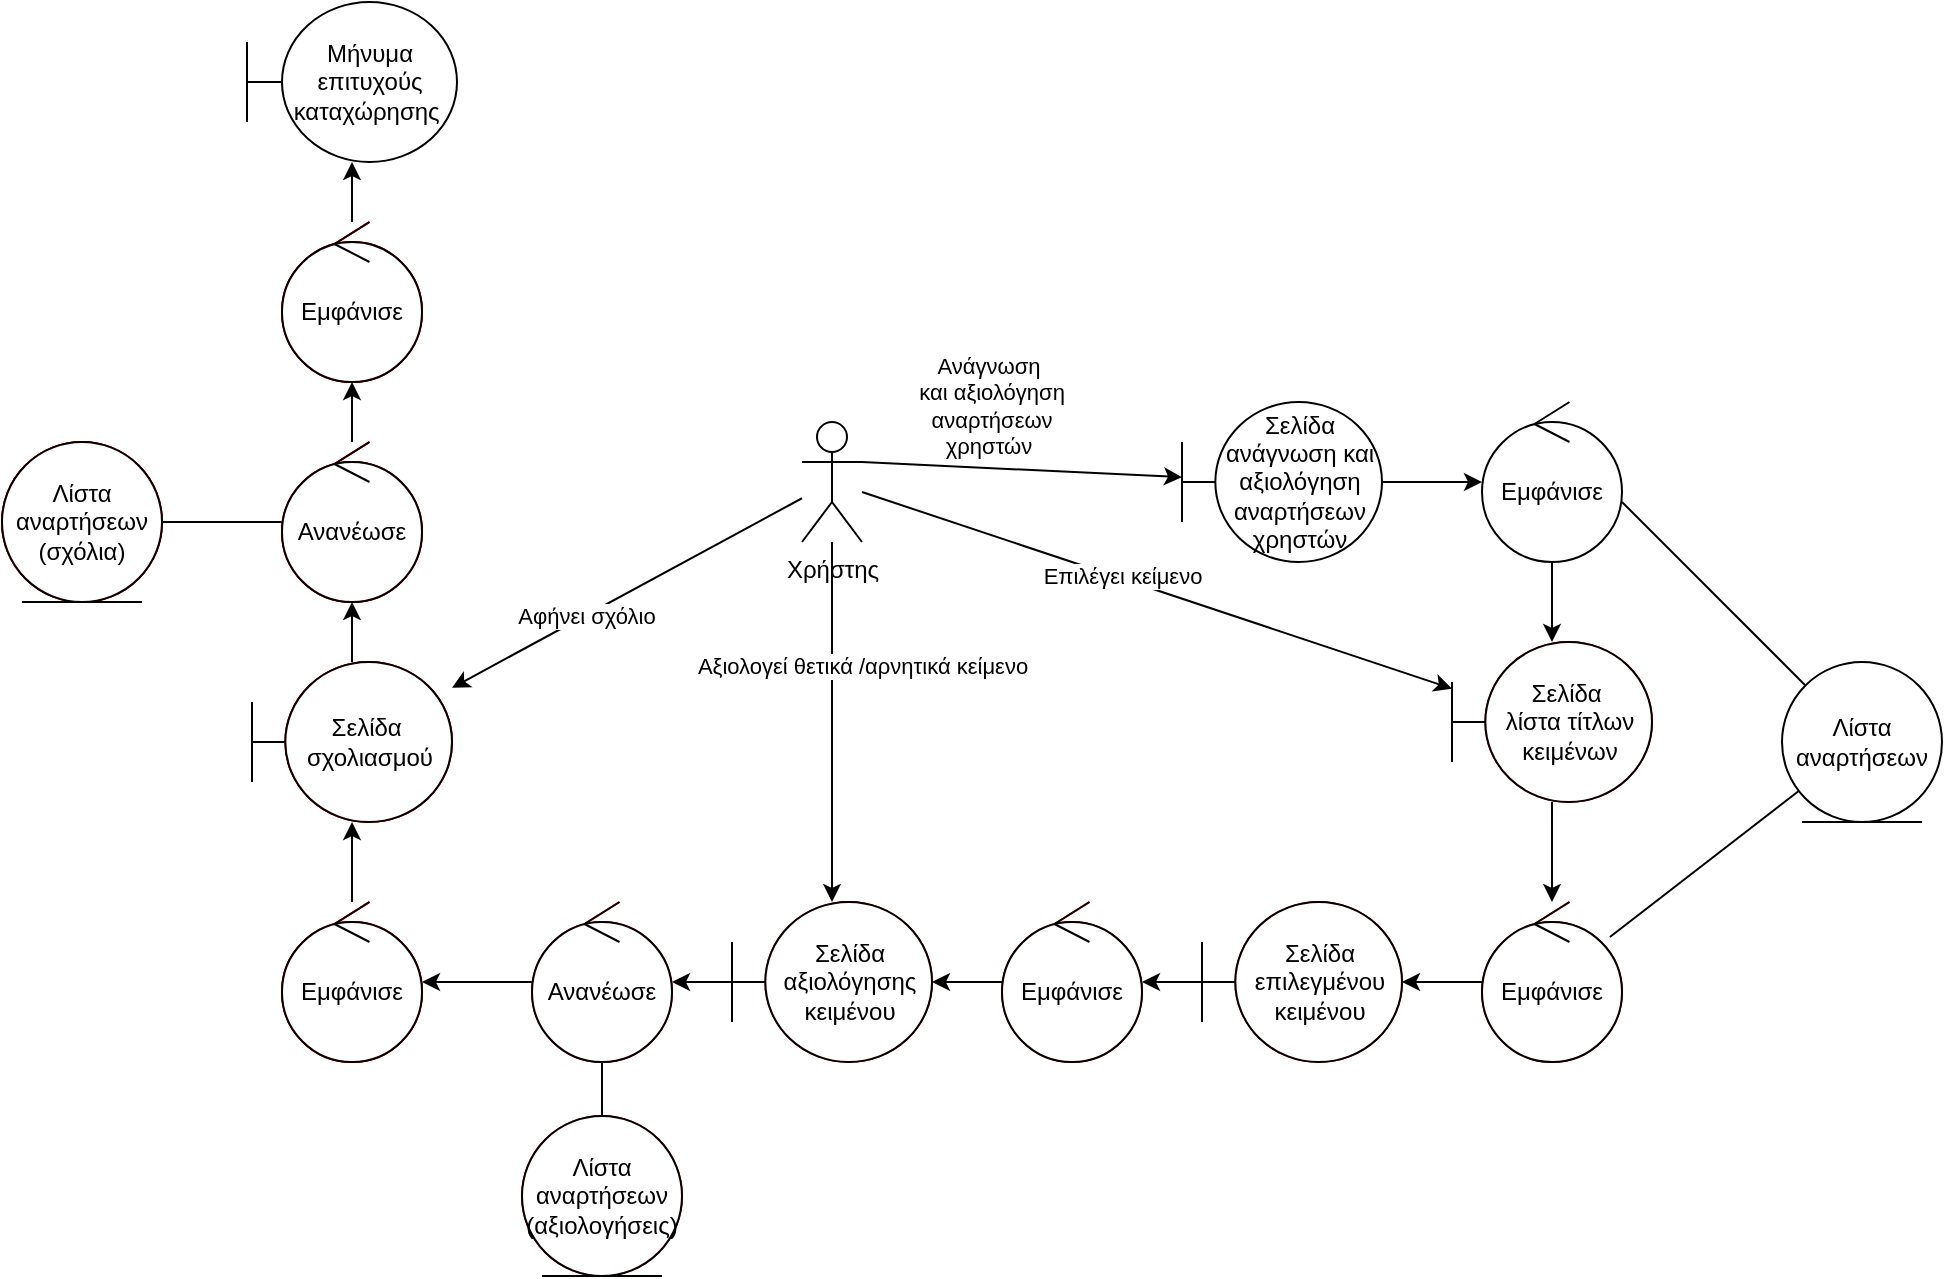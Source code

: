 <mxfile version="21.2.9" type="device">
  <diagram name="Σελίδα-1" id="_iBM-iBh4CWpc879HC5F">
    <mxGraphModel dx="1050" dy="541" grid="1" gridSize="10" guides="1" tooltips="1" connect="1" arrows="1" fold="1" page="1" pageScale="1" pageWidth="1169" pageHeight="1654" math="0" shadow="0">
      <root>
        <mxCell id="0" />
        <mxCell id="1" parent="0" />
        <mxCell id="IZogD_J_A0Ba_j_AzJyD-7" value="" style="rounded=0;orthogonalLoop=1;jettySize=auto;html=1;exitX=1;exitY=0.333;exitDx=0;exitDy=0;exitPerimeter=0;strokeColor=#000000;fontColor=#000000;" parent="1" source="IZogD_J_A0Ba_j_AzJyD-1" target="IZogD_J_A0Ba_j_AzJyD-6" edge="1">
          <mxGeometry relative="1" as="geometry">
            <mxPoint x="556" y="360" as="sourcePoint" />
          </mxGeometry>
        </mxCell>
        <mxCell id="IZogD_J_A0Ba_j_AzJyD-8" value="&lt;font&gt;Ανάγνωση&lt;br&gt;&amp;nbsp;και αξιολόγηση&lt;br&gt;&amp;nbsp;αναρτήσεων&lt;br&gt;χρηστών&lt;/font&gt;" style="edgeLabel;html=1;align=center;verticalAlign=middle;resizable=0;points=[];fontColor=#000000;" parent="IZogD_J_A0Ba_j_AzJyD-7" vertex="1" connectable="0">
          <mxGeometry x="-0.66" y="-1" relative="1" as="geometry">
            <mxPoint x="36" y="-31" as="offset" />
          </mxGeometry>
        </mxCell>
        <mxCell id="IZogD_J_A0Ba_j_AzJyD-14" value="" style="edgeStyle=none;rounded=0;orthogonalLoop=1;jettySize=auto;html=1;fontColor=#000000;strokeColor=#000000;" parent="1" source="IZogD_J_A0Ba_j_AzJyD-1" target="IZogD_J_A0Ba_j_AzJyD-12" edge="1">
          <mxGeometry relative="1" as="geometry" />
        </mxCell>
        <mxCell id="IZogD_J_A0Ba_j_AzJyD-15" value="Επιλέγει κείμενο" style="edgeLabel;html=1;align=center;verticalAlign=middle;resizable=0;points=[];fontColor=#000000;" parent="IZogD_J_A0Ba_j_AzJyD-14" vertex="1" connectable="0">
          <mxGeometry x="-0.121" y="2" relative="1" as="geometry">
            <mxPoint as="offset" />
          </mxGeometry>
        </mxCell>
        <mxCell id="IZogD_J_A0Ba_j_AzJyD-27" value="" style="edgeStyle=none;rounded=0;orthogonalLoop=1;jettySize=auto;html=1;fontColor=#000000;strokeColor=#000000;" parent="1" source="IZogD_J_A0Ba_j_AzJyD-1" target="IZogD_J_A0Ba_j_AzJyD-25" edge="1">
          <mxGeometry relative="1" as="geometry" />
        </mxCell>
        <mxCell id="IZogD_J_A0Ba_j_AzJyD-28" value="Αξιολογεί θετικά /αρνητικά κείμενο" style="edgeLabel;html=1;align=center;verticalAlign=middle;resizable=0;points=[];fontColor=#000000;" parent="IZogD_J_A0Ba_j_AzJyD-27" vertex="1" connectable="0">
          <mxGeometry x="-0.313" y="-2" relative="1" as="geometry">
            <mxPoint x="17" as="offset" />
          </mxGeometry>
        </mxCell>
        <mxCell id="IZogD_J_A0Ba_j_AzJyD-39" value="" style="edgeStyle=none;rounded=0;orthogonalLoop=1;jettySize=auto;html=1;fontColor=#000000;strokeColor=#000000;" parent="1" source="IZogD_J_A0Ba_j_AzJyD-1" target="IZogD_J_A0Ba_j_AzJyD-34" edge="1">
          <mxGeometry relative="1" as="geometry" />
        </mxCell>
        <mxCell id="IZogD_J_A0Ba_j_AzJyD-40" value="Αφήνει σχόλιο" style="edgeLabel;html=1;align=center;verticalAlign=middle;resizable=0;points=[];fontColor=#000000;" parent="IZogD_J_A0Ba_j_AzJyD-39" vertex="1" connectable="0">
          <mxGeometry x="0.236" relative="1" as="geometry">
            <mxPoint as="offset" />
          </mxGeometry>
        </mxCell>
        <mxCell id="IZogD_J_A0Ba_j_AzJyD-1" value="Χρήστης" style="shape=umlActor;verticalLabelPosition=bottom;verticalAlign=top;html=1;outlineConnect=0;fontColor=#000000;" parent="1" vertex="1">
          <mxGeometry x="430" y="400" width="30" height="60" as="geometry" />
        </mxCell>
        <mxCell id="IZogD_J_A0Ba_j_AzJyD-11" value="" style="edgeStyle=none;rounded=0;orthogonalLoop=1;jettySize=auto;html=1;strokeColor=#000000;fontColor=#000000;" parent="1" source="IZogD_J_A0Ba_j_AzJyD-6" target="IZogD_J_A0Ba_j_AzJyD-10" edge="1">
          <mxGeometry relative="1" as="geometry" />
        </mxCell>
        <mxCell id="IZogD_J_A0Ba_j_AzJyD-6" value="&lt;font&gt;Σελίδα ανάγνωση και αξιολόγηση αναρτήσεων&lt;br&gt;χρηστών&lt;/font&gt;" style="shape=umlBoundary;whiteSpace=wrap;html=1;strokeColor=#000000;fontColor=#000000;" parent="1" vertex="1">
          <mxGeometry x="620" y="390" width="100" height="80" as="geometry" />
        </mxCell>
        <mxCell id="IZogD_J_A0Ba_j_AzJyD-13" value="" style="edgeStyle=none;rounded=0;orthogonalLoop=1;jettySize=auto;html=1;strokeColor=#000000;fontColor=#000000;" parent="1" source="IZogD_J_A0Ba_j_AzJyD-10" target="IZogD_J_A0Ba_j_AzJyD-12" edge="1">
          <mxGeometry relative="1" as="geometry" />
        </mxCell>
        <mxCell id="IZogD_J_A0Ba_j_AzJyD-10" value="&lt;font&gt;Εμφάνισε&lt;/font&gt;" style="ellipse;shape=umlControl;whiteSpace=wrap;html=1;strokeColor=#000000;fontColor=#000000;" parent="1" vertex="1">
          <mxGeometry x="770" y="390" width="70" height="80" as="geometry" />
        </mxCell>
        <mxCell id="IZogD_J_A0Ba_j_AzJyD-19" value="" style="edgeStyle=none;rounded=0;orthogonalLoop=1;jettySize=auto;html=1;strokeColor=#000000;fontColor=#000000;" parent="1" source="IZogD_J_A0Ba_j_AzJyD-12" target="IZogD_J_A0Ba_j_AzJyD-18" edge="1">
          <mxGeometry relative="1" as="geometry" />
        </mxCell>
        <mxCell id="IZogD_J_A0Ba_j_AzJyD-12" value="&lt;font&gt;Σελίδα&amp;nbsp;&lt;br&gt;λίστα τίτλων κειμένων&lt;/font&gt;" style="shape=umlBoundary;whiteSpace=wrap;html=1;strokeColor=#FF0000;fontColor=#000000;" parent="1" vertex="1">
          <mxGeometry x="755" y="510" width="100" height="80" as="geometry" />
        </mxCell>
        <mxCell id="IZogD_J_A0Ba_j_AzJyD-24" value="" style="edgeStyle=none;rounded=0;orthogonalLoop=1;jettySize=auto;html=1;strokeColor=#000000;fontColor=#000000;" parent="1" source="IZogD_J_A0Ba_j_AzJyD-16" target="IZogD_J_A0Ba_j_AzJyD-23" edge="1">
          <mxGeometry relative="1" as="geometry" />
        </mxCell>
        <mxCell id="IZogD_J_A0Ba_j_AzJyD-16" value="&lt;font&gt;Σελίδα επιλεγμένου κειμένου&lt;/font&gt;" style="shape=umlBoundary;whiteSpace=wrap;html=1;strokeColor=#FF0000;fontColor=#000000;" parent="1" vertex="1">
          <mxGeometry x="630" y="640" width="100" height="80" as="geometry" />
        </mxCell>
        <mxCell id="IZogD_J_A0Ba_j_AzJyD-20" value="" style="edgeStyle=none;rounded=0;orthogonalLoop=1;jettySize=auto;html=1;strokeColor=#000000;fontColor=#000000;" parent="1" source="IZogD_J_A0Ba_j_AzJyD-18" target="IZogD_J_A0Ba_j_AzJyD-16" edge="1">
          <mxGeometry relative="1" as="geometry" />
        </mxCell>
        <mxCell id="IZogD_J_A0Ba_j_AzJyD-22" value="" style="edgeStyle=none;rounded=0;orthogonalLoop=1;jettySize=auto;html=1;strokeColor=#000000;endArrow=none;endFill=0;fontColor=#000000;" parent="1" source="IZogD_J_A0Ba_j_AzJyD-18" target="IZogD_J_A0Ba_j_AzJyD-21" edge="1">
          <mxGeometry relative="1" as="geometry" />
        </mxCell>
        <mxCell id="IZogD_J_A0Ba_j_AzJyD-18" value="&lt;font&gt;Εμφάνισε&lt;/font&gt;" style="ellipse;shape=umlControl;whiteSpace=wrap;html=1;strokeColor=#FF0000;fontColor=#000000;" parent="1" vertex="1">
          <mxGeometry x="770" y="640" width="70" height="80" as="geometry" />
        </mxCell>
        <mxCell id="IZogD_J_A0Ba_j_AzJyD-21" value="&lt;font&gt;Λίστα αναρτήσεων&lt;/font&gt;" style="ellipse;shape=umlEntity;whiteSpace=wrap;html=1;strokeColor=#000000;fontColor=#000000;" parent="1" vertex="1">
          <mxGeometry x="920" y="520" width="80" height="80" as="geometry" />
        </mxCell>
        <mxCell id="IZogD_J_A0Ba_j_AzJyD-26" value="" style="edgeStyle=none;rounded=0;orthogonalLoop=1;jettySize=auto;html=1;strokeColor=#000000;fontColor=#000000;" parent="1" source="IZogD_J_A0Ba_j_AzJyD-23" target="IZogD_J_A0Ba_j_AzJyD-25" edge="1">
          <mxGeometry relative="1" as="geometry" />
        </mxCell>
        <mxCell id="IZogD_J_A0Ba_j_AzJyD-23" value="&lt;font&gt;Εμφάνισε&lt;/font&gt;" style="ellipse;shape=umlControl;whiteSpace=wrap;html=1;strokeColor=#FF0000;fontColor=#000000;" parent="1" vertex="1">
          <mxGeometry x="530" y="640" width="70" height="80" as="geometry" />
        </mxCell>
        <mxCell id="IZogD_J_A0Ba_j_AzJyD-31" value="" style="edgeStyle=none;rounded=0;orthogonalLoop=1;jettySize=auto;html=1;strokeColor=#000000;fontColor=#000000;" parent="1" source="IZogD_J_A0Ba_j_AzJyD-25" target="IZogD_J_A0Ba_j_AzJyD-30" edge="1">
          <mxGeometry relative="1" as="geometry" />
        </mxCell>
        <mxCell id="IZogD_J_A0Ba_j_AzJyD-25" value="&lt;font&gt;Σελίδα αξιολόγησης&lt;br&gt;κειμένου&lt;/font&gt;" style="shape=umlBoundary;whiteSpace=wrap;html=1;strokeColor=#FF0000;fontColor=#000000;" parent="1" vertex="1">
          <mxGeometry x="395" y="640" width="100" height="80" as="geometry" />
        </mxCell>
        <mxCell id="IZogD_J_A0Ba_j_AzJyD-33" value="" style="edgeStyle=none;rounded=0;orthogonalLoop=1;jettySize=auto;html=1;strokeColor=#000000;fontColor=#000000;endArrow=none;endFill=0;" parent="1" source="IZogD_J_A0Ba_j_AzJyD-30" target="IZogD_J_A0Ba_j_AzJyD-32" edge="1">
          <mxGeometry relative="1" as="geometry" />
        </mxCell>
        <mxCell id="IZogD_J_A0Ba_j_AzJyD-37" value="" style="edgeStyle=none;rounded=0;orthogonalLoop=1;jettySize=auto;html=1;strokeColor=#000000;fontColor=#000000;" parent="1" source="IZogD_J_A0Ba_j_AzJyD-30" target="IZogD_J_A0Ba_j_AzJyD-35" edge="1">
          <mxGeometry relative="1" as="geometry" />
        </mxCell>
        <mxCell id="IZogD_J_A0Ba_j_AzJyD-30" value="&lt;font&gt;Ανανέωσε&lt;/font&gt;" style="ellipse;shape=umlControl;whiteSpace=wrap;html=1;strokeColor=#FF0000;fontColor=#000000;" parent="1" vertex="1">
          <mxGeometry x="295" y="640" width="70" height="80" as="geometry" />
        </mxCell>
        <mxCell id="IZogD_J_A0Ba_j_AzJyD-32" value="&lt;font&gt;Λίστα αναρτήσεων&lt;br&gt;(αξιολογήσεις)&lt;/font&gt;" style="ellipse;shape=umlEntity;whiteSpace=wrap;html=1;strokeColor=#FF0000;fontColor=#000000;" parent="1" vertex="1">
          <mxGeometry x="290" y="747" width="80" height="80" as="geometry" />
        </mxCell>
        <mxCell id="IZogD_J_A0Ba_j_AzJyD-42" value="" style="edgeStyle=none;rounded=0;orthogonalLoop=1;jettySize=auto;html=1;strokeColor=#000000;fontColor=#000000;" parent="1" source="IZogD_J_A0Ba_j_AzJyD-34" target="IZogD_J_A0Ba_j_AzJyD-41" edge="1">
          <mxGeometry relative="1" as="geometry" />
        </mxCell>
        <mxCell id="IZogD_J_A0Ba_j_AzJyD-34" value="&lt;font&gt;Σελίδα&amp;nbsp; σχολιασμού&lt;/font&gt;" style="shape=umlBoundary;whiteSpace=wrap;html=1;strokeColor=#FF0000;fontColor=#000000;" parent="1" vertex="1">
          <mxGeometry x="155" y="520" width="100" height="80" as="geometry" />
        </mxCell>
        <mxCell id="IZogD_J_A0Ba_j_AzJyD-38" value="" style="edgeStyle=none;rounded=0;orthogonalLoop=1;jettySize=auto;html=1;strokeColor=#000000;fontColor=#000000;" parent="1" source="IZogD_J_A0Ba_j_AzJyD-35" target="IZogD_J_A0Ba_j_AzJyD-34" edge="1">
          <mxGeometry relative="1" as="geometry" />
        </mxCell>
        <mxCell id="IZogD_J_A0Ba_j_AzJyD-35" value="&lt;font&gt;Εμφάνισε&lt;/font&gt;" style="ellipse;shape=umlControl;whiteSpace=wrap;html=1;strokeColor=#FF0000;fontColor=#000000;" parent="1" vertex="1">
          <mxGeometry x="170" y="640" width="70" height="80" as="geometry" />
        </mxCell>
        <mxCell id="IZogD_J_A0Ba_j_AzJyD-44" value="" style="edgeStyle=none;rounded=0;orthogonalLoop=1;jettySize=auto;html=1;strokeColor=#000000;fontColor=#000000;endArrow=none;endFill=0;" parent="1" source="IZogD_J_A0Ba_j_AzJyD-41" target="IZogD_J_A0Ba_j_AzJyD-43" edge="1">
          <mxGeometry relative="1" as="geometry" />
        </mxCell>
        <mxCell id="IZogD_J_A0Ba_j_AzJyD-46" value="" style="edgeStyle=none;rounded=0;orthogonalLoop=1;jettySize=auto;html=1;strokeColor=#000000;fontColor=#000000;" parent="1" source="IZogD_J_A0Ba_j_AzJyD-41" target="IZogD_J_A0Ba_j_AzJyD-45" edge="1">
          <mxGeometry relative="1" as="geometry" />
        </mxCell>
        <mxCell id="IZogD_J_A0Ba_j_AzJyD-41" value="&lt;font&gt;Ανανέωσε&lt;/font&gt;" style="ellipse;shape=umlControl;whiteSpace=wrap;html=1;strokeColor=#FF0000;fontColor=#000000;" parent="1" vertex="1">
          <mxGeometry x="170" y="410" width="70" height="80" as="geometry" />
        </mxCell>
        <mxCell id="IZogD_J_A0Ba_j_AzJyD-43" value="&lt;font&gt;Λίστα αναρτήσεων&lt;br&gt;(σχόλια)&lt;/font&gt;" style="ellipse;shape=umlEntity;whiteSpace=wrap;html=1;strokeColor=#FF0000;fontColor=#000000;" parent="1" vertex="1">
          <mxGeometry x="30" y="410" width="80" height="80" as="geometry" />
        </mxCell>
        <mxCell id="IZogD_J_A0Ba_j_AzJyD-45" value="&lt;font&gt;Εμφάνισε&lt;/font&gt;" style="ellipse;shape=umlControl;whiteSpace=wrap;html=1;strokeColor=#FF0000;fontColor=#000000;" parent="1" vertex="1">
          <mxGeometry x="170" y="300" width="70" height="80" as="geometry" />
        </mxCell>
        <mxCell id="P0phOxlTkk1C6Ju_UMIJ-1" value="" style="endArrow=none;html=1;rounded=0;entryX=0;entryY=0;entryDx=0;entryDy=0;fontColor=#000000;strokeColor=#000000;" parent="1" target="IZogD_J_A0Ba_j_AzJyD-21" edge="1">
          <mxGeometry width="50" height="50" relative="1" as="geometry">
            <mxPoint x="840" y="440" as="sourcePoint" />
            <mxPoint x="890" y="390" as="targetPoint" />
          </mxGeometry>
        </mxCell>
        <mxCell id="YtPL6dgyqhxN4X2cEYbY-2" value="&lt;font&gt;Εμφάνισε&lt;/font&gt;" style="ellipse;shape=umlControl;whiteSpace=wrap;html=1;strokeColor=#FF0000;fontColor=#000000;" parent="1" vertex="1">
          <mxGeometry x="170" y="300" width="70" height="80" as="geometry" />
        </mxCell>
        <mxCell id="YtPL6dgyqhxN4X2cEYbY-3" value="&lt;font&gt;Ανανέωσε&lt;/font&gt;" style="ellipse;shape=umlControl;whiteSpace=wrap;html=1;strokeColor=#FF0000;fontColor=#000000;" parent="1" vertex="1">
          <mxGeometry x="170" y="410" width="70" height="80" as="geometry" />
        </mxCell>
        <mxCell id="YtPL6dgyqhxN4X2cEYbY-4" value="&lt;font&gt;Λίστα αναρτήσεων&lt;br&gt;(σχόλια)&lt;/font&gt;" style="ellipse;shape=umlEntity;whiteSpace=wrap;html=1;strokeColor=#FF0000;fontColor=#000000;" parent="1" vertex="1">
          <mxGeometry x="30" y="410" width="80" height="80" as="geometry" />
        </mxCell>
        <mxCell id="YtPL6dgyqhxN4X2cEYbY-5" value="&lt;font&gt;Σελίδα&amp;nbsp; σχολιασμού&lt;/font&gt;" style="shape=umlBoundary;whiteSpace=wrap;html=1;strokeColor=#FF0000;fontColor=#000000;" parent="1" vertex="1">
          <mxGeometry x="155" y="520" width="100" height="80" as="geometry" />
        </mxCell>
        <mxCell id="YtPL6dgyqhxN4X2cEYbY-6" value="&lt;font&gt;Εμφάνισε&lt;/font&gt;" style="ellipse;shape=umlControl;whiteSpace=wrap;html=1;strokeColor=#FF0000;fontColor=#000000;" parent="1" vertex="1">
          <mxGeometry x="170" y="640" width="70" height="80" as="geometry" />
        </mxCell>
        <mxCell id="YtPL6dgyqhxN4X2cEYbY-7" value="&lt;font&gt;Μήνυμα επιτυχούς&lt;br&gt;καταχώρησης&amp;nbsp;&lt;/font&gt;" style="shape=umlBoundary;whiteSpace=wrap;html=1;strokeColor=#000000;fontColor=#000000;" parent="1" vertex="1">
          <mxGeometry x="152.5" y="190" width="105" height="80" as="geometry" />
        </mxCell>
        <mxCell id="YtPL6dgyqhxN4X2cEYbY-20" value="" style="edgeStyle=orthogonalEdgeStyle;rounded=0;orthogonalLoop=1;jettySize=auto;html=1;strokeColor=#000000;fontColor=#000000;" parent="1" source="YtPL6dgyqhxN4X2cEYbY-8" target="YtPL6dgyqhxN4X2cEYbY-7" edge="1">
          <mxGeometry relative="1" as="geometry" />
        </mxCell>
        <mxCell id="YtPL6dgyqhxN4X2cEYbY-8" value="&lt;font&gt;Εμφάνισε&lt;/font&gt;" style="ellipse;shape=umlControl;whiteSpace=wrap;html=1;strokeColor=#000000;fontColor=#000000;" parent="1" vertex="1">
          <mxGeometry x="170" y="300" width="70" height="80" as="geometry" />
        </mxCell>
        <mxCell id="YtPL6dgyqhxN4X2cEYbY-9" value="&lt;font&gt;Ανανέωσε&lt;/font&gt;" style="ellipse;shape=umlControl;whiteSpace=wrap;html=1;strokeColor=#000000;fontColor=#000000;" parent="1" vertex="1">
          <mxGeometry x="170" y="410" width="70" height="80" as="geometry" />
        </mxCell>
        <mxCell id="YtPL6dgyqhxN4X2cEYbY-10" value="&lt;font&gt;Λίστα αναρτήσεων&lt;br&gt;(σχόλια)&lt;/font&gt;" style="ellipse;shape=umlEntity;whiteSpace=wrap;html=1;strokeColor=#000000;fontColor=#000000;" parent="1" vertex="1">
          <mxGeometry x="30" y="410" width="80" height="80" as="geometry" />
        </mxCell>
        <mxCell id="YtPL6dgyqhxN4X2cEYbY-11" value="&lt;font&gt;Σελίδα&amp;nbsp; σχολιασμού&lt;/font&gt;" style="shape=umlBoundary;whiteSpace=wrap;html=1;strokeColor=#000000;fontColor=#000000;" parent="1" vertex="1">
          <mxGeometry x="155" y="520" width="100" height="80" as="geometry" />
        </mxCell>
        <mxCell id="YtPL6dgyqhxN4X2cEYbY-12" value="&lt;font&gt;Εμφάνισε&lt;/font&gt;" style="ellipse;shape=umlControl;whiteSpace=wrap;html=1;strokeColor=#000000;fontColor=#000000;" parent="1" vertex="1">
          <mxGeometry x="170" y="640" width="70" height="80" as="geometry" />
        </mxCell>
        <mxCell id="YtPL6dgyqhxN4X2cEYbY-13" value="&lt;font&gt;Ανανέωσε&lt;/font&gt;" style="ellipse;shape=umlControl;whiteSpace=wrap;html=1;strokeColor=#000000;fontColor=#000000;" parent="1" vertex="1">
          <mxGeometry x="295" y="640" width="70" height="80" as="geometry" />
        </mxCell>
        <mxCell id="YtPL6dgyqhxN4X2cEYbY-14" value="&lt;font&gt;Λίστα αναρτήσεων&lt;br&gt;(αξιολογήσεις)&lt;/font&gt;" style="ellipse;shape=umlEntity;whiteSpace=wrap;html=1;strokeColor=#000000;fontColor=#000000;" parent="1" vertex="1">
          <mxGeometry x="290" y="747" width="80" height="80" as="geometry" />
        </mxCell>
        <mxCell id="YtPL6dgyqhxN4X2cEYbY-15" value="&lt;font&gt;Σελίδα αξιολόγησης&lt;br&gt;κειμένου&lt;/font&gt;" style="shape=umlBoundary;whiteSpace=wrap;html=1;strokeColor=#000000;fontColor=#000000;" parent="1" vertex="1">
          <mxGeometry x="395" y="640" width="100" height="80" as="geometry" />
        </mxCell>
        <mxCell id="YtPL6dgyqhxN4X2cEYbY-16" value="&lt;font&gt;Εμφάνισε&lt;/font&gt;" style="ellipse;shape=umlControl;whiteSpace=wrap;html=1;strokeColor=#000000;fontColor=#000000;" parent="1" vertex="1">
          <mxGeometry x="530" y="640" width="70" height="80" as="geometry" />
        </mxCell>
        <mxCell id="YtPL6dgyqhxN4X2cEYbY-17" value="&lt;font&gt;Σελίδα επιλεγμένου κειμένου&lt;/font&gt;" style="shape=umlBoundary;whiteSpace=wrap;html=1;strokeColor=#000000;fontColor=#000000;" parent="1" vertex="1">
          <mxGeometry x="630" y="640" width="100" height="80" as="geometry" />
        </mxCell>
        <mxCell id="YtPL6dgyqhxN4X2cEYbY-18" value="&lt;font&gt;Εμφάνισε&lt;/font&gt;" style="ellipse;shape=umlControl;whiteSpace=wrap;html=1;strokeColor=#000000;fontColor=#000000;" parent="1" vertex="1">
          <mxGeometry x="770" y="640" width="70" height="80" as="geometry" />
        </mxCell>
        <mxCell id="YtPL6dgyqhxN4X2cEYbY-19" value="&lt;font&gt;Σελίδα&amp;nbsp;&lt;br&gt;λίστα τίτλων κειμένων&lt;/font&gt;" style="shape=umlBoundary;whiteSpace=wrap;html=1;strokeColor=#000000;fontColor=#000000;" parent="1" vertex="1">
          <mxGeometry x="755" y="510" width="100" height="80" as="geometry" />
        </mxCell>
      </root>
    </mxGraphModel>
  </diagram>
</mxfile>
